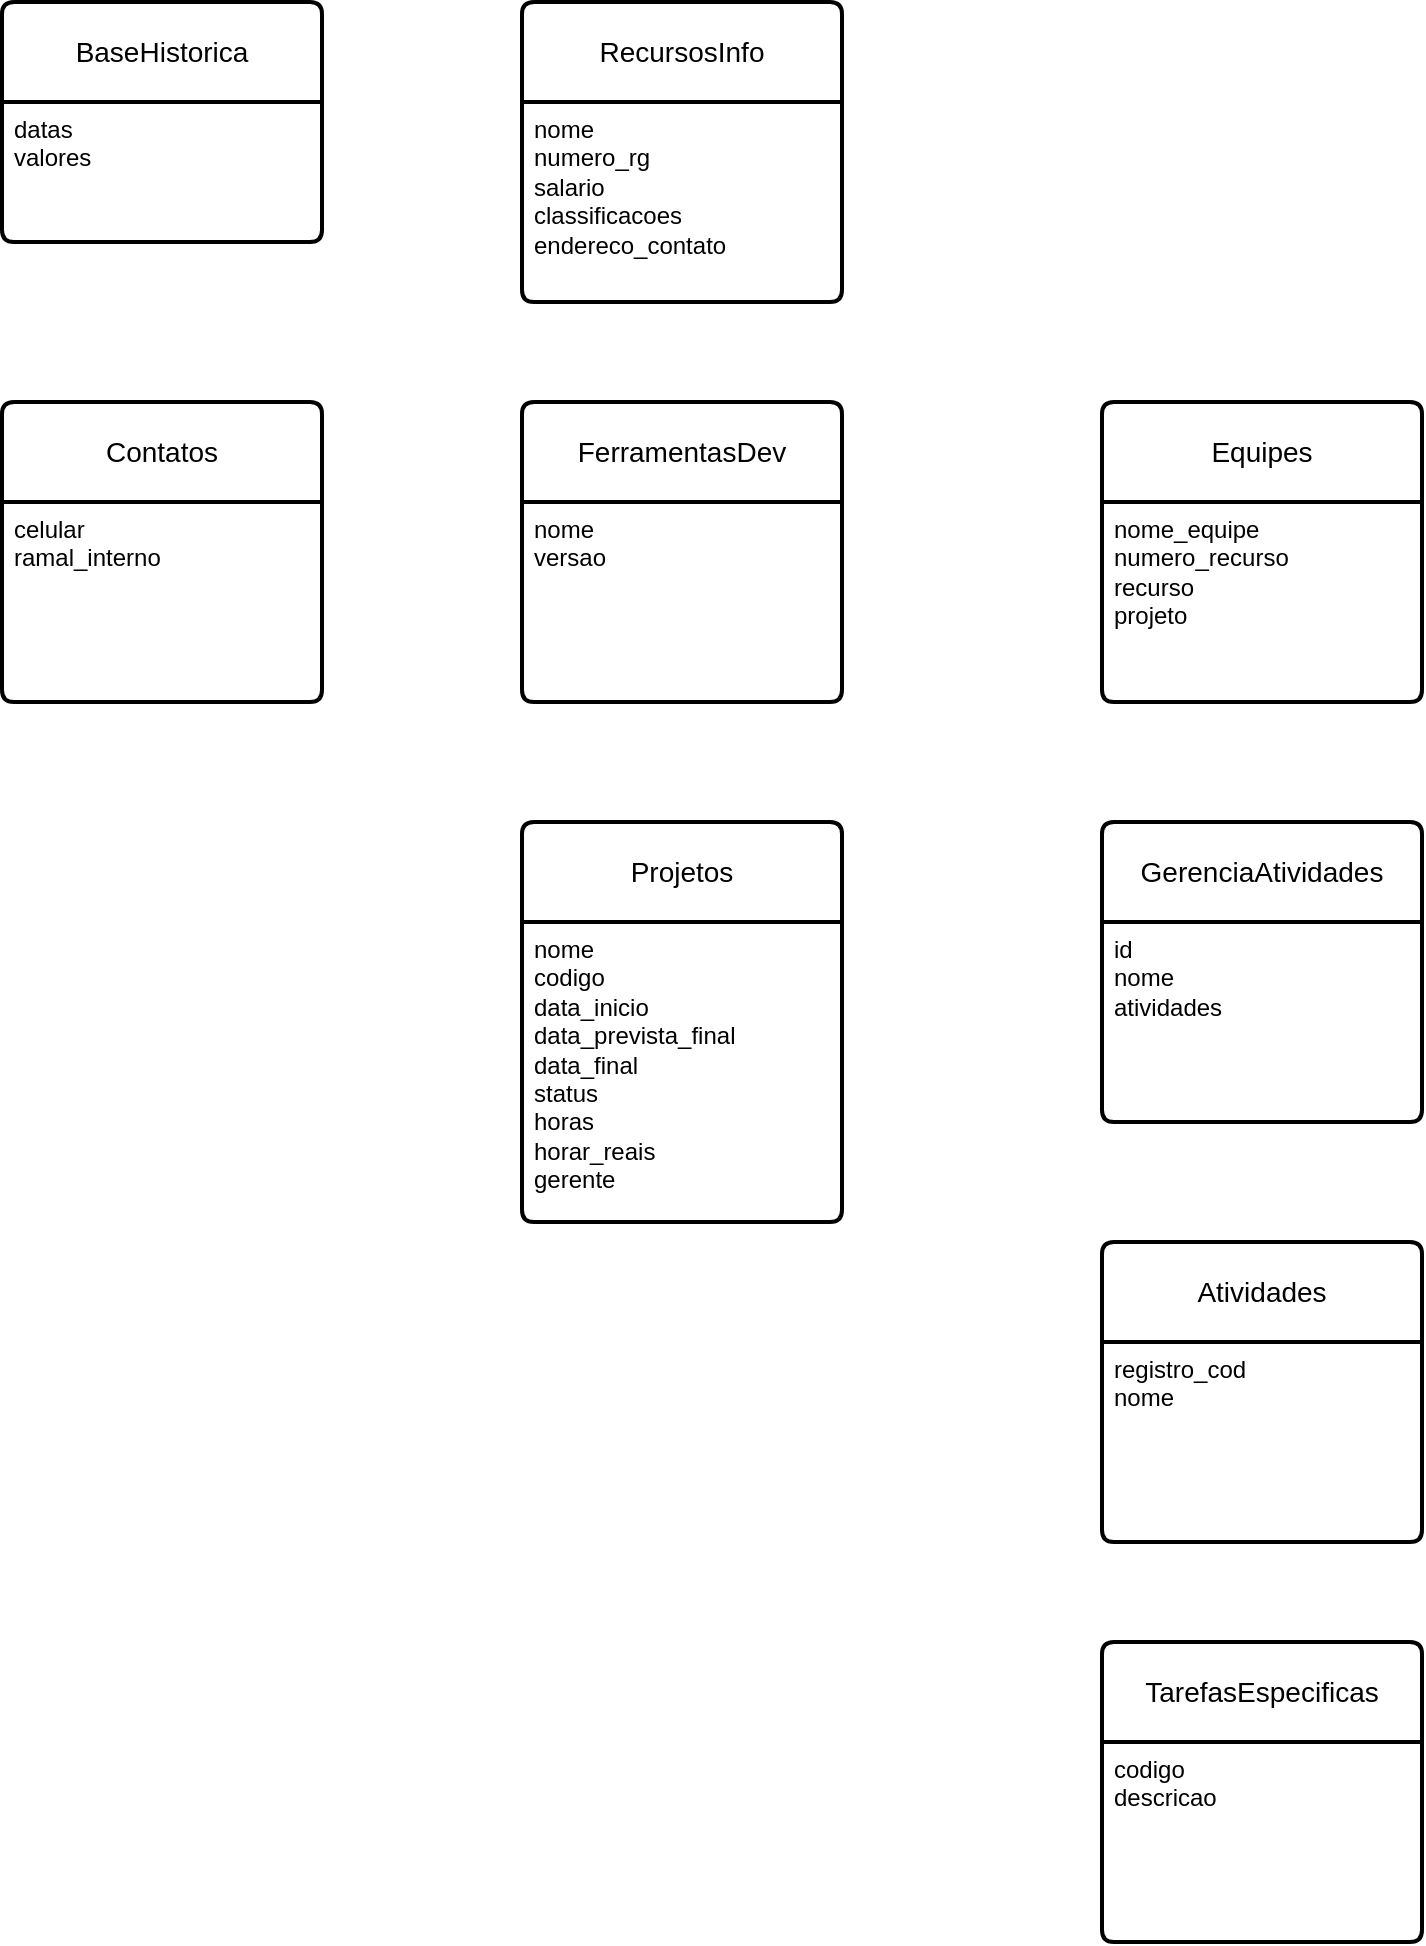 <mxfile version="21.3.2" type="device">
  <diagram name="Page-1" id="ACNMWLmb_TJ1yoBqvFr0">
    <mxGraphModel dx="1195" dy="698" grid="1" gridSize="10" guides="1" tooltips="1" connect="1" arrows="1" fold="1" page="1" pageScale="1" pageWidth="850" pageHeight="1100" math="0" shadow="0">
      <root>
        <mxCell id="0" />
        <mxCell id="1" parent="0" />
        <mxCell id="GHDCve-yGzx-gXSc0Gwi-6" value="BaseHistorica" style="swimlane;childLayout=stackLayout;horizontal=1;startSize=50;horizontalStack=0;rounded=1;fontSize=14;fontStyle=0;strokeWidth=2;resizeParent=0;resizeLast=1;shadow=0;dashed=0;align=center;arcSize=4;whiteSpace=wrap;html=1;" vertex="1" parent="1">
          <mxGeometry x="40" y="80" width="160" height="120" as="geometry" />
        </mxCell>
        <mxCell id="GHDCve-yGzx-gXSc0Gwi-7" value="datas&lt;br&gt;valores" style="align=left;strokeColor=none;fillColor=none;spacingLeft=4;fontSize=12;verticalAlign=top;resizable=0;rotatable=0;part=1;html=1;" vertex="1" parent="GHDCve-yGzx-gXSc0Gwi-6">
          <mxGeometry y="50" width="160" height="70" as="geometry" />
        </mxCell>
        <mxCell id="GHDCve-yGzx-gXSc0Gwi-9" value="RecursosInfo" style="swimlane;childLayout=stackLayout;horizontal=1;startSize=50;horizontalStack=0;rounded=1;fontSize=14;fontStyle=0;strokeWidth=2;resizeParent=0;resizeLast=1;shadow=0;dashed=0;align=center;arcSize=4;whiteSpace=wrap;html=1;" vertex="1" parent="1">
          <mxGeometry x="300" y="80" width="160" height="150" as="geometry" />
        </mxCell>
        <mxCell id="GHDCve-yGzx-gXSc0Gwi-10" value="nome&lt;br&gt;numero_rg&lt;br&gt;salario&lt;br&gt;classificacoes&lt;br&gt;endereco_contato" style="align=left;strokeColor=none;fillColor=none;spacingLeft=4;fontSize=12;verticalAlign=top;resizable=0;rotatable=0;part=1;html=1;" vertex="1" parent="GHDCve-yGzx-gXSc0Gwi-9">
          <mxGeometry y="50" width="160" height="100" as="geometry" />
        </mxCell>
        <mxCell id="GHDCve-yGzx-gXSc0Gwi-14" value="TarefasEspecificas" style="swimlane;childLayout=stackLayout;horizontal=1;startSize=50;horizontalStack=0;rounded=1;fontSize=14;fontStyle=0;strokeWidth=2;resizeParent=0;resizeLast=1;shadow=0;dashed=0;align=center;arcSize=4;whiteSpace=wrap;html=1;" vertex="1" parent="1">
          <mxGeometry x="590" y="900" width="160" height="150" as="geometry" />
        </mxCell>
        <mxCell id="GHDCve-yGzx-gXSc0Gwi-15" value="codigo&lt;br&gt;descricao" style="align=left;strokeColor=none;fillColor=none;spacingLeft=4;fontSize=12;verticalAlign=top;resizable=0;rotatable=0;part=1;html=1;" vertex="1" parent="GHDCve-yGzx-gXSc0Gwi-14">
          <mxGeometry y="50" width="160" height="100" as="geometry" />
        </mxCell>
        <mxCell id="GHDCve-yGzx-gXSc0Gwi-16" value="Atividades" style="swimlane;childLayout=stackLayout;horizontal=1;startSize=50;horizontalStack=0;rounded=1;fontSize=14;fontStyle=0;strokeWidth=2;resizeParent=0;resizeLast=1;shadow=0;dashed=0;align=center;arcSize=4;whiteSpace=wrap;html=1;" vertex="1" parent="1">
          <mxGeometry x="590" y="700" width="160" height="150" as="geometry" />
        </mxCell>
        <mxCell id="GHDCve-yGzx-gXSc0Gwi-17" value="registro_cod&lt;br&gt;nome" style="align=left;strokeColor=none;fillColor=none;spacingLeft=4;fontSize=12;verticalAlign=top;resizable=0;rotatable=0;part=1;html=1;" vertex="1" parent="GHDCve-yGzx-gXSc0Gwi-16">
          <mxGeometry y="50" width="160" height="100" as="geometry" />
        </mxCell>
        <mxCell id="GHDCve-yGzx-gXSc0Gwi-18" value="GerenciaAtividades" style="swimlane;childLayout=stackLayout;horizontal=1;startSize=50;horizontalStack=0;rounded=1;fontSize=14;fontStyle=0;strokeWidth=2;resizeParent=0;resizeLast=1;shadow=0;dashed=0;align=center;arcSize=4;whiteSpace=wrap;html=1;" vertex="1" parent="1">
          <mxGeometry x="590" y="490" width="160" height="150" as="geometry" />
        </mxCell>
        <mxCell id="GHDCve-yGzx-gXSc0Gwi-19" value="id&lt;br&gt;nome&lt;br&gt;atividades" style="align=left;strokeColor=none;fillColor=none;spacingLeft=4;fontSize=12;verticalAlign=top;resizable=0;rotatable=0;part=1;html=1;" vertex="1" parent="GHDCve-yGzx-gXSc0Gwi-18">
          <mxGeometry y="50" width="160" height="100" as="geometry" />
        </mxCell>
        <mxCell id="GHDCve-yGzx-gXSc0Gwi-20" value="Projetos" style="swimlane;childLayout=stackLayout;horizontal=1;startSize=50;horizontalStack=0;rounded=1;fontSize=14;fontStyle=0;strokeWidth=2;resizeParent=0;resizeLast=1;shadow=0;dashed=0;align=center;arcSize=4;whiteSpace=wrap;html=1;" vertex="1" parent="1">
          <mxGeometry x="300" y="490" width="160" height="200" as="geometry" />
        </mxCell>
        <mxCell id="GHDCve-yGzx-gXSc0Gwi-21" value="nome&lt;br&gt;codigo&lt;br&gt;data_inicio&lt;br&gt;data_prevista_final&lt;br&gt;data_final&lt;br&gt;status&lt;br&gt;horas&lt;br&gt;horar_reais&lt;br&gt;gerente" style="align=left;strokeColor=none;fillColor=none;spacingLeft=4;fontSize=12;verticalAlign=top;resizable=0;rotatable=0;part=1;html=1;" vertex="1" parent="GHDCve-yGzx-gXSc0Gwi-20">
          <mxGeometry y="50" width="160" height="150" as="geometry" />
        </mxCell>
        <mxCell id="GHDCve-yGzx-gXSc0Gwi-22" value="Contatos" style="swimlane;childLayout=stackLayout;horizontal=1;startSize=50;horizontalStack=0;rounded=1;fontSize=14;fontStyle=0;strokeWidth=2;resizeParent=0;resizeLast=1;shadow=0;dashed=0;align=center;arcSize=4;whiteSpace=wrap;html=1;" vertex="1" parent="1">
          <mxGeometry x="40" y="280" width="160" height="150" as="geometry" />
        </mxCell>
        <mxCell id="GHDCve-yGzx-gXSc0Gwi-23" value="celular&lt;br&gt;ramal_interno" style="align=left;strokeColor=none;fillColor=none;spacingLeft=4;fontSize=12;verticalAlign=top;resizable=0;rotatable=0;part=1;html=1;" vertex="1" parent="GHDCve-yGzx-gXSc0Gwi-22">
          <mxGeometry y="50" width="160" height="100" as="geometry" />
        </mxCell>
        <mxCell id="GHDCve-yGzx-gXSc0Gwi-24" value="FerramentasDev" style="swimlane;childLayout=stackLayout;horizontal=1;startSize=50;horizontalStack=0;rounded=1;fontSize=14;fontStyle=0;strokeWidth=2;resizeParent=0;resizeLast=1;shadow=0;dashed=0;align=center;arcSize=4;whiteSpace=wrap;html=1;" vertex="1" parent="1">
          <mxGeometry x="300" y="280" width="160" height="150" as="geometry" />
        </mxCell>
        <mxCell id="GHDCve-yGzx-gXSc0Gwi-25" value="nome&lt;br&gt;versao" style="align=left;strokeColor=none;fillColor=none;spacingLeft=4;fontSize=12;verticalAlign=top;resizable=0;rotatable=0;part=1;html=1;" vertex="1" parent="GHDCve-yGzx-gXSc0Gwi-24">
          <mxGeometry y="50" width="160" height="100" as="geometry" />
        </mxCell>
        <mxCell id="GHDCve-yGzx-gXSc0Gwi-26" value="Equipes" style="swimlane;childLayout=stackLayout;horizontal=1;startSize=50;horizontalStack=0;rounded=1;fontSize=14;fontStyle=0;strokeWidth=2;resizeParent=0;resizeLast=1;shadow=0;dashed=0;align=center;arcSize=4;whiteSpace=wrap;html=1;" vertex="1" parent="1">
          <mxGeometry x="590" y="280" width="160" height="150" as="geometry" />
        </mxCell>
        <mxCell id="GHDCve-yGzx-gXSc0Gwi-27" value="nome_equipe&lt;br&gt;numero_recurso&lt;br&gt;recurso&lt;br&gt;projeto" style="align=left;strokeColor=none;fillColor=none;spacingLeft=4;fontSize=12;verticalAlign=top;resizable=0;rotatable=0;part=1;html=1;" vertex="1" parent="GHDCve-yGzx-gXSc0Gwi-26">
          <mxGeometry y="50" width="160" height="100" as="geometry" />
        </mxCell>
      </root>
    </mxGraphModel>
  </diagram>
</mxfile>
